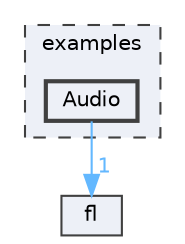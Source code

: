 digraph "/home/runner/work/FastLED/FastLED/examples/Audio"
{
 // INTERACTIVE_SVG=YES
 // LATEX_PDF_SIZE
  bgcolor="transparent";
  edge [fontname=Helvetica,fontsize=10,labelfontname=Helvetica,labelfontsize=10];
  node [fontname=Helvetica,fontsize=10,shape=box,height=0.2,width=0.4];
  compound=true
  subgraph clusterdir_d28a4824dc47e487b107a5db32ef43c4 {
    graph [ bgcolor="#edf0f7", pencolor="grey25", label="examples", fontname=Helvetica,fontsize=10 style="filled,dashed", URL="dir_d28a4824dc47e487b107a5db32ef43c4.html",tooltip=""]
  dir_1fe2633b6793b56f980e752e54e330d5 [label="Audio", fillcolor="#edf0f7", color="grey25", style="filled,bold", URL="dir_1fe2633b6793b56f980e752e54e330d5.html",tooltip=""];
  }
  dir_4d1829fa9bd13d7db71e765b2707b248 [label="fl", fillcolor="#edf0f7", color="grey25", style="filled", URL="dir_4d1829fa9bd13d7db71e765b2707b248.html",tooltip=""];
  dir_1fe2633b6793b56f980e752e54e330d5->dir_4d1829fa9bd13d7db71e765b2707b248 [headlabel="1", labeldistance=1.5 headhref="dir_000010_000035.html" href="dir_000010_000035.html" color="steelblue1" fontcolor="steelblue1"];
}
